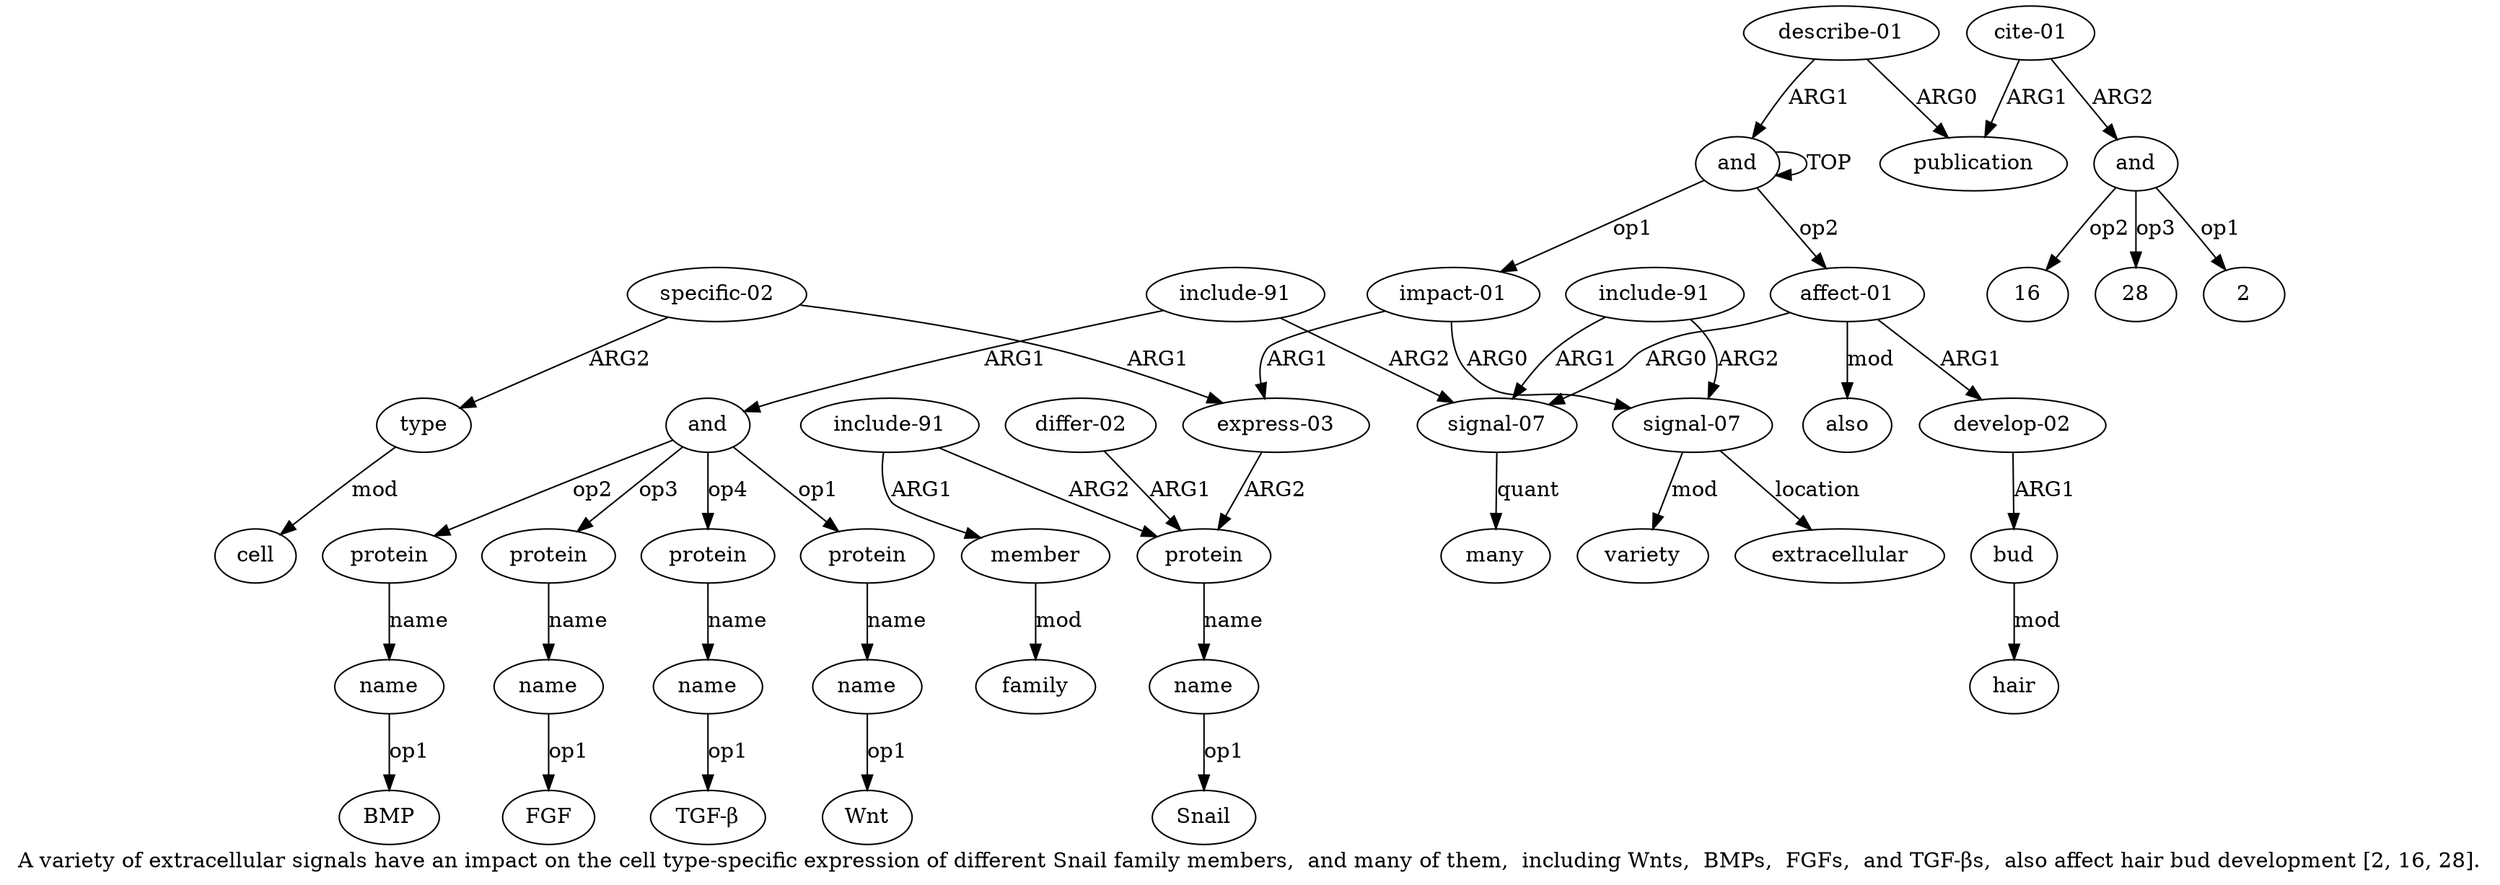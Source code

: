 digraph  {
	graph [label="A variety of extracellular signals have an impact on the cell type-specific expression of different Snail family members,  and many \
of them,  including Wnts,  BMPs,  FGFs,  and TGF-βs,  also affect hair bud development [2, 16, 28]."];
	node [label="\N"];
	a20	 [color=black,
		gold_ind=20,
		gold_label=and,
		label=and,
		test_ind=20,
		test_label=and];
	a21	 [color=black,
		gold_ind=21,
		gold_label=protein,
		label=protein,
		test_ind=21,
		test_label=protein];
	a20 -> a21 [key=0,
	color=black,
	gold_label=op1,
	label=op1,
	test_label=op1];
a23 [color=black,
	gold_ind=23,
	gold_label=protein,
	label=protein,
	test_ind=23,
	test_label=protein];
a20 -> a23 [key=0,
color=black,
gold_label=op2,
label=op2,
test_label=op2];
a25 [color=black,
gold_ind=25,
gold_label=protein,
label=protein,
test_ind=25,
test_label=protein];
a20 -> a25 [key=0,
color=black,
gold_label=op3,
label=op3,
test_label=op3];
a27 [color=black,
gold_ind=27,
gold_label=protein,
label=protein,
test_ind=27,
test_label=protein];
a20 -> a27 [key=0,
color=black,
gold_label=op4,
label=op4,
test_label=op4];
a22 [color=black,
gold_ind=22,
gold_label=name,
label=name,
test_ind=22,
test_label=name];
a21 -> a22 [key=0,
color=black,
gold_label=name,
label=name,
test_label=name];
"a22 Wnt" [color=black,
gold_ind=-1,
gold_label=Wnt,
label=Wnt,
test_ind=-1,
test_label=Wnt];
a22 -> "a22 Wnt" [key=0,
color=black,
gold_label=op1,
label=op1,
test_label=op1];
a24 [color=black,
gold_ind=24,
gold_label=name,
label=name,
test_ind=24,
test_label=name];
a23 -> a24 [key=0,
color=black,
gold_label=name,
label=name,
test_label=name];
"a24 BMP" [color=black,
gold_ind=-1,
gold_label=BMP,
label=BMP,
test_ind=-1,
test_label=BMP];
a24 -> "a24 BMP" [key=0,
color=black,
gold_label=op1,
label=op1,
test_label=op1];
a26 [color=black,
gold_ind=26,
gold_label=name,
label=name,
test_ind=26,
test_label=name];
a25 -> a26 [key=0,
color=black,
gold_label=name,
label=name,
test_label=name];
"a26 FGF" [color=black,
gold_ind=-1,
gold_label=FGF,
label=FGF,
test_ind=-1,
test_label=FGF];
a26 -> "a26 FGF" [key=0,
color=black,
gold_label=op1,
label=op1,
test_label=op1];
a28 [color=black,
gold_ind=28,
gold_label=name,
label=name,
test_ind=28,
test_label=name];
a27 -> a28 [key=0,
color=black,
gold_label=name,
label=name,
test_label=name];
"a28 TGF-β" [color=black,
gold_ind=-1,
gold_label="TGF-β",
label="TGF-β",
test_ind=-1,
test_label="TGF-β"];
a28 -> "a28 TGF-β" [key=0,
color=black,
gold_label=op1,
label=op1,
test_label=op1];
a29 [color=black,
gold_ind=29,
gold_label="develop-02",
label="develop-02",
test_ind=29,
test_label="develop-02"];
a30 [color=black,
gold_ind=30,
gold_label=bud,
label=bud,
test_ind=30,
test_label=bud];
a29 -> a30 [key=0,
color=black,
gold_label=ARG1,
label=ARG1,
test_label=ARG1];
a31 [color=black,
gold_ind=31,
gold_label=hair,
label=hair,
test_ind=31,
test_label=hair];
"a36 28" [color=black,
gold_ind=-1,
gold_label=28,
label=28,
test_ind=-1,
test_label=28];
a30 -> a31 [key=0,
color=black,
gold_label=mod,
label=mod,
test_label=mod];
a36 [color=black,
gold_ind=36,
gold_label=and,
label=and,
test_ind=36,
test_label=and];
a36 -> "a36 28" [key=0,
color=black,
gold_label=op3,
label=op3,
test_label=op3];
"a36 2" [color=black,
gold_ind=-1,
gold_label=2,
label=2,
test_ind=-1,
test_label=2];
a36 -> "a36 2" [key=0,
color=black,
gold_label=op1,
label=op1,
test_label=op1];
"a36 16" [color=black,
gold_ind=-1,
gold_label=16,
label=16,
test_ind=-1,
test_label=16];
a36 -> "a36 16" [key=0,
color=black,
gold_label=op2,
label=op2,
test_label=op2];
a33 [color=black,
gold_ind=33,
gold_label="describe-01",
label="describe-01",
test_ind=33,
test_label="describe-01"];
a34 [color=black,
gold_ind=34,
gold_label=publication,
label=publication,
test_ind=34,
test_label=publication];
a33 -> a34 [key=0,
color=black,
gold_label=ARG0,
label=ARG0,
test_label=ARG0];
a0 [color=black,
gold_ind=0,
gold_label=and,
label=and,
test_ind=0,
test_label=and];
a33 -> a0 [key=0,
color=black,
gold_label=ARG1,
label=ARG1,
test_label=ARG1];
a35 [color=black,
gold_ind=35,
gold_label="cite-01",
label="cite-01",
test_ind=35,
test_label="cite-01"];
a35 -> a36 [key=0,
color=black,
gold_label=ARG2,
label=ARG2,
test_label=ARG2];
a35 -> a34 [key=0,
color=black,
gold_label=ARG1,
label=ARG1,
test_label=ARG1];
a32 [color=black,
gold_ind=32,
gold_label=also,
label=also,
test_ind=32,
test_label=also];
a15 [color=black,
gold_ind=15,
gold_label="affect-01",
label="affect-01",
test_ind=15,
test_label="affect-01"];
a15 -> a29 [key=0,
color=black,
gold_label=ARG1,
label=ARG1,
test_label=ARG1];
a15 -> a32 [key=0,
color=black,
gold_label=mod,
label=mod,
test_label=mod];
a16 [color=black,
gold_ind=16,
gold_label="signal-07",
label="signal-07",
test_ind=16,
test_label="signal-07"];
a15 -> a16 [key=0,
color=black,
gold_label=ARG0,
label=ARG0,
test_label=ARG0];
a14 [color=black,
gold_ind=14,
gold_label=cell,
label=cell,
test_ind=14,
test_label=cell];
a17 [color=black,
gold_ind=17,
gold_label=many,
label=many,
test_ind=17,
test_label=many];
a16 -> a17 [key=0,
color=black,
gold_label=quant,
label=quant,
test_label=quant];
a11 [color=black,
gold_ind=11,
gold_label=family,
label=family,
test_ind=11,
test_label=family];
a10 [color=black,
gold_ind=10,
gold_label=member,
label=member,
test_ind=10,
test_label=member];
a10 -> a11 [key=0,
color=black,
gold_label=mod,
label=mod,
test_label=mod];
a13 [color=black,
gold_ind=13,
gold_label=type,
label=type,
test_ind=13,
test_label=type];
a13 -> a14 [key=0,
color=black,
gold_label=mod,
label=mod,
test_label=mod];
a12 [color=black,
gold_ind=12,
gold_label="specific-02",
label="specific-02",
test_ind=12,
test_label="specific-02"];
a12 -> a13 [key=0,
color=black,
gold_label=ARG2,
label=ARG2,
test_label=ARG2];
a5 [color=black,
gold_ind=5,
gold_label="express-03",
label="express-03",
test_ind=5,
test_label="express-03"];
a12 -> a5 [key=0,
color=black,
gold_label=ARG1,
label=ARG1,
test_label=ARG1];
a19 [color=black,
gold_ind=19,
gold_label="include-91",
label="include-91",
test_ind=19,
test_label="include-91"];
a19 -> a20 [key=0,
color=black,
gold_label=ARG1,
label=ARG1,
test_label=ARG1];
a19 -> a16 [key=0,
color=black,
gold_label=ARG2,
label=ARG2,
test_label=ARG2];
a18 [color=black,
gold_ind=18,
gold_label="include-91",
label="include-91",
test_ind=18,
test_label="include-91"];
a18 -> a16 [key=0,
color=black,
gold_label=ARG1,
label=ARG1,
test_label=ARG1];
a2 [color=black,
gold_ind=2,
gold_label="signal-07",
label="signal-07",
test_ind=2,
test_label="signal-07"];
a18 -> a2 [key=0,
color=black,
gold_label=ARG2,
label=ARG2,
test_label=ARG2];
a1 [color=black,
gold_ind=1,
gold_label="impact-01",
label="impact-01",
test_ind=1,
test_label="impact-01"];
a1 -> a2 [key=0,
color=black,
gold_label=ARG0,
label=ARG0,
test_label=ARG0];
a1 -> a5 [key=0,
color=black,
gold_label=ARG1,
label=ARG1,
test_label=ARG1];
a0 -> a15 [key=0,
color=black,
gold_label=op2,
label=op2,
test_label=op2];
a0 -> a1 [key=0,
color=black,
gold_label=op1,
label=op1,
test_label=op1];
a0 -> a0 [key=0,
color=black,
gold_label=TOP,
label=TOP,
test_label=TOP];
a3 [color=black,
gold_ind=3,
gold_label=extracellular,
label=extracellular,
test_ind=3,
test_label=extracellular];
a2 -> a3 [key=0,
color=black,
gold_label=location,
label=location,
test_label=location];
a4 [color=black,
gold_ind=4,
gold_label=variety,
label=variety,
test_ind=4,
test_label=variety];
a2 -> a4 [key=0,
color=black,
gold_label=mod,
label=mod,
test_label=mod];
a6 [color=black,
gold_ind=6,
gold_label=protein,
label=protein,
test_ind=6,
test_label=protein];
a5 -> a6 [key=0,
color=black,
gold_label=ARG2,
label=ARG2,
test_label=ARG2];
a7 [color=black,
gold_ind=7,
gold_label=name,
label=name,
test_ind=7,
test_label=name];
"a7 Snail" [color=black,
gold_ind=-1,
gold_label=Snail,
label=Snail,
test_ind=-1,
test_label=Snail];
a7 -> "a7 Snail" [key=0,
color=black,
gold_label=op1,
label=op1,
test_label=op1];
a6 -> a7 [key=0,
color=black,
gold_label=name,
label=name,
test_label=name];
a9 [color=black,
gold_ind=9,
gold_label="include-91",
label="include-91",
test_ind=9,
test_label="include-91"];
a9 -> a10 [key=0,
color=black,
gold_label=ARG1,
label=ARG1,
test_label=ARG1];
a9 -> a6 [key=0,
color=black,
gold_label=ARG2,
label=ARG2,
test_label=ARG2];
a8 [color=black,
gold_ind=8,
gold_label="differ-02",
label="differ-02",
test_ind=8,
test_label="differ-02"];
a8 -> a6 [key=0,
color=black,
gold_label=ARG1,
label=ARG1,
test_label=ARG1];
}
